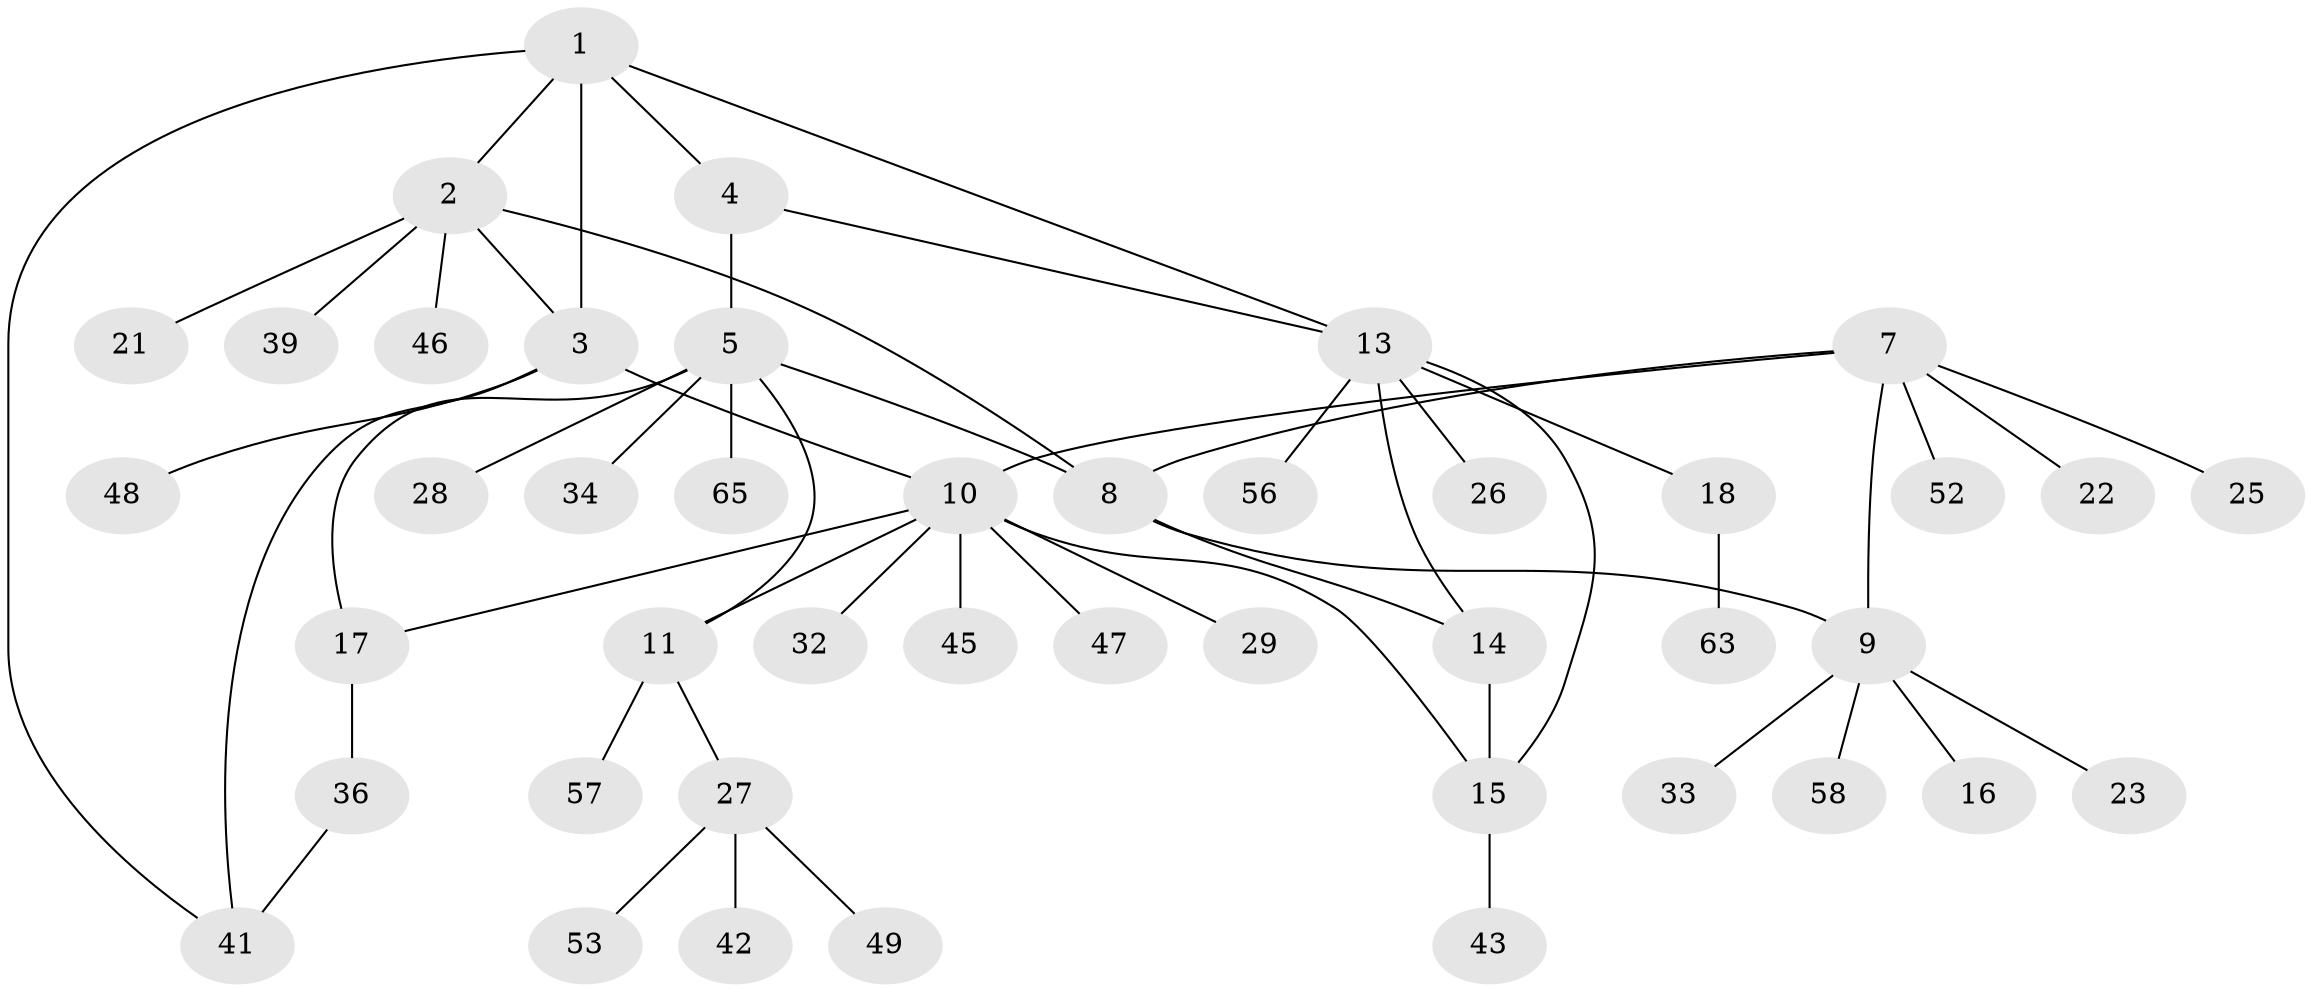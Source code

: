 // original degree distribution, {6: 0.07692307692307693, 5: 0.046153846153846156, 4: 0.06153846153846154, 7: 0.046153846153846156, 3: 0.03076923076923077, 9: 0.015384615384615385, 1: 0.5384615384615384, 2: 0.18461538461538463}
// Generated by graph-tools (version 1.1) at 2025/11/02/27/25 16:11:30]
// undirected, 44 vertices, 55 edges
graph export_dot {
graph [start="1"]
  node [color=gray90,style=filled];
  1 [super="+54"];
  2 [super="+19"];
  3 [super="+20"];
  4 [super="+37"];
  5 [super="+6"];
  7 [super="+44"];
  8 [super="+59"];
  9 [super="+40"];
  10 [super="+12"];
  11 [super="+31"];
  13 [super="+55"];
  14 [super="+30"];
  15 [super="+24"];
  16;
  17 [super="+62"];
  18 [super="+51"];
  21 [super="+64"];
  22;
  23;
  25;
  26;
  27 [super="+35"];
  28;
  29 [super="+61"];
  32;
  33;
  34;
  36 [super="+38"];
  39;
  41 [super="+60"];
  42;
  43;
  45 [super="+50"];
  46;
  47;
  48;
  49;
  52;
  53;
  56;
  57;
  58;
  63;
  65;
  1 -- 2;
  1 -- 3;
  1 -- 4;
  1 -- 13;
  1 -- 41;
  2 -- 3;
  2 -- 8;
  2 -- 39;
  2 -- 46;
  2 -- 21;
  3 -- 41;
  3 -- 48;
  3 -- 10;
  4 -- 5 [weight=2];
  4 -- 13;
  5 -- 11;
  5 -- 17;
  5 -- 28;
  5 -- 34;
  5 -- 8;
  5 -- 65;
  7 -- 8;
  7 -- 9;
  7 -- 22;
  7 -- 25;
  7 -- 52;
  7 -- 10;
  8 -- 9;
  8 -- 14;
  9 -- 16;
  9 -- 23;
  9 -- 33;
  9 -- 58;
  10 -- 11 [weight=2];
  10 -- 15;
  10 -- 32;
  10 -- 45;
  10 -- 47;
  10 -- 17;
  10 -- 29;
  11 -- 27;
  11 -- 57;
  13 -- 14;
  13 -- 15;
  13 -- 18;
  13 -- 26;
  13 -- 56;
  14 -- 15;
  15 -- 43;
  17 -- 36;
  18 -- 63;
  27 -- 42;
  27 -- 49;
  27 -- 53;
  36 -- 41;
}
